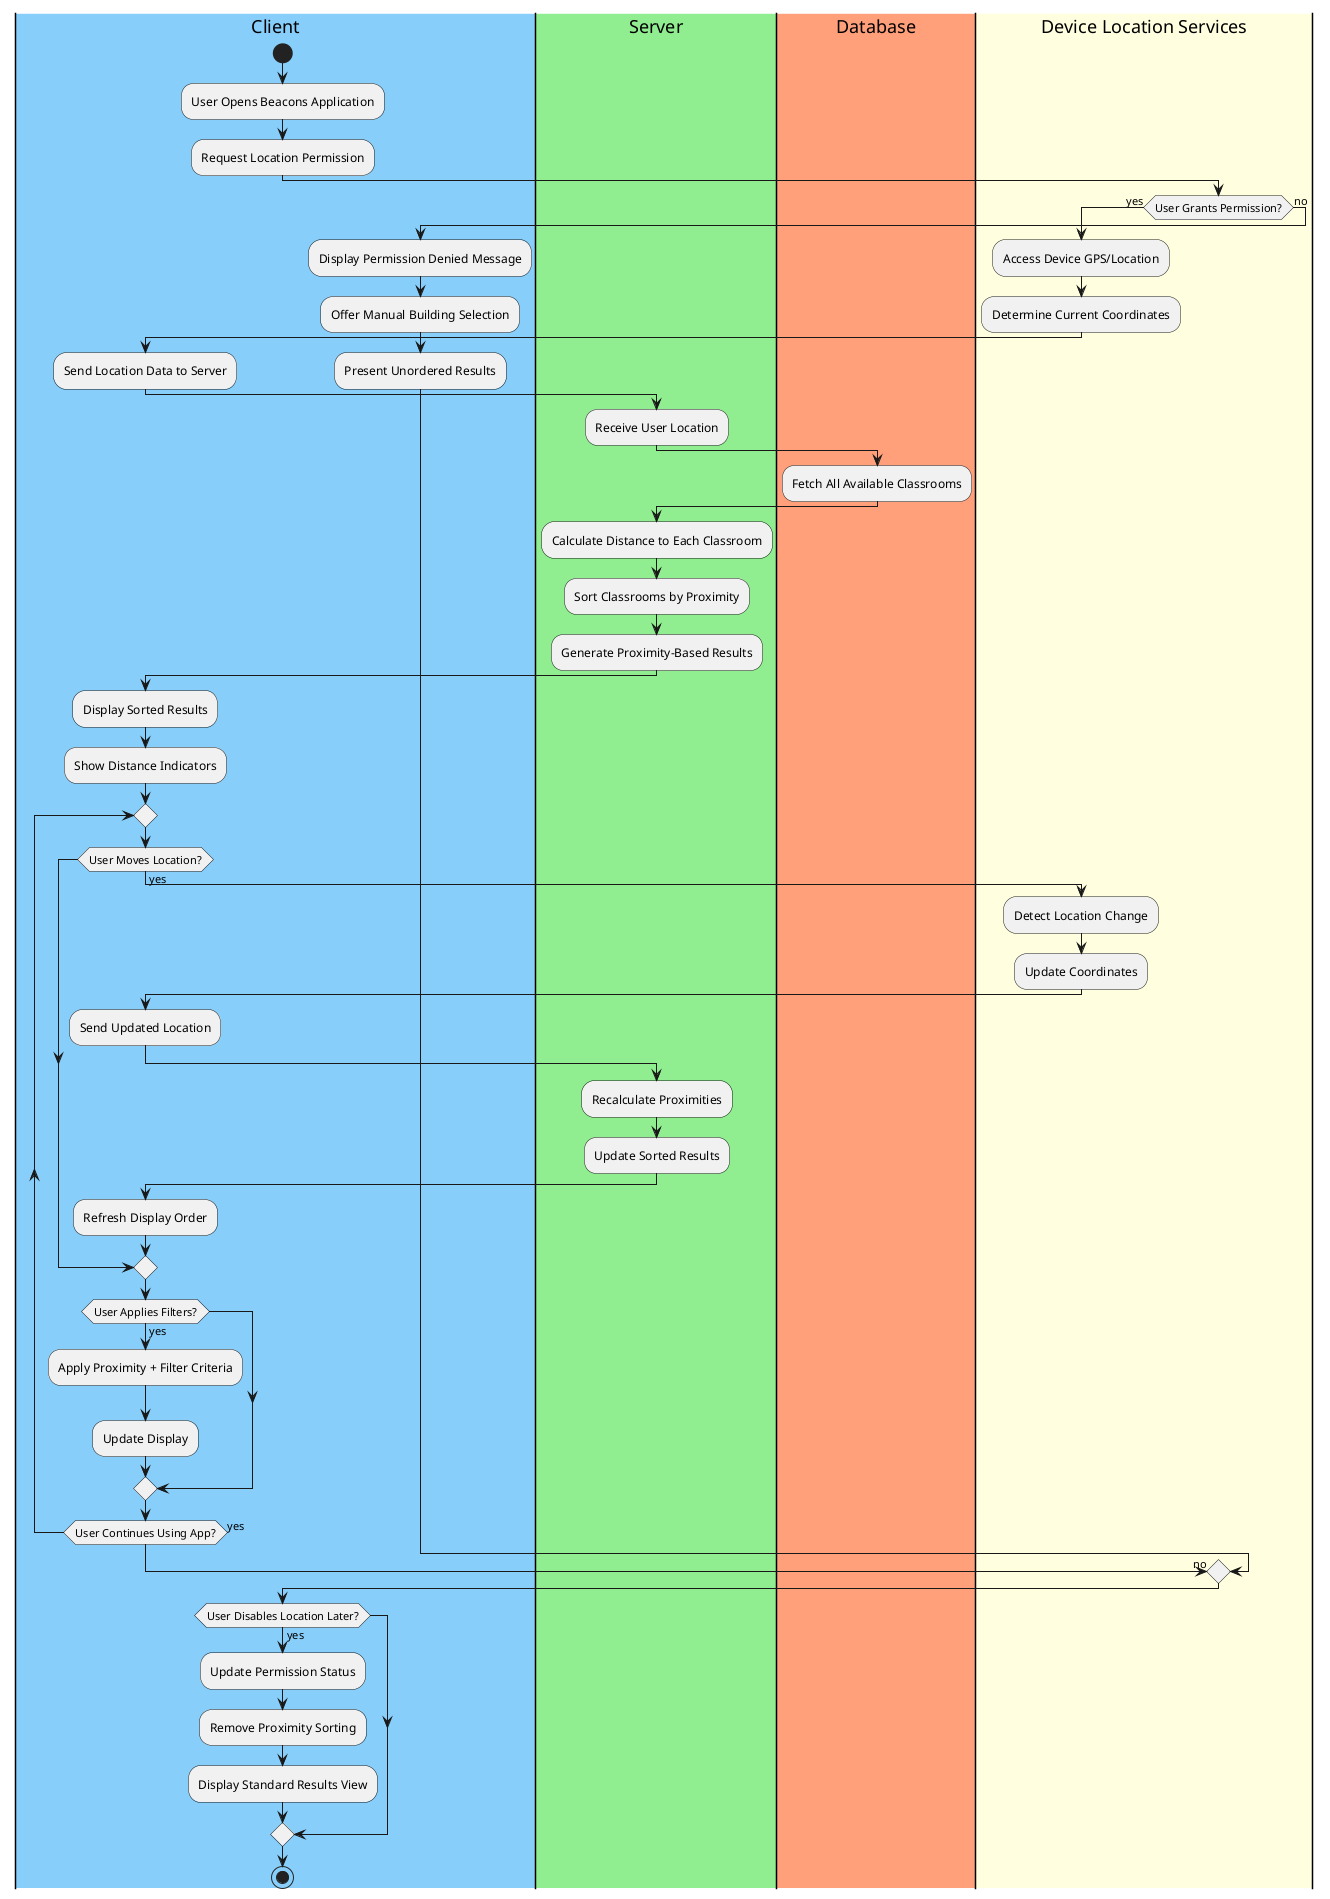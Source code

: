 @startuml Location Services Activity Diagram
|#LightSkyBlue|Client|
|#LightGreen|Server|
|#LightSalmon|Database|
|#LightYellow|Device Location Services|

|Client|
start
:User Opens Beacons Application;
:Request Location Permission;
|Device Location Services|
if (User Grants Permission?) then (yes)
  :Access Device GPS/Location;
  :Determine Current Coordinates;
  |Client|
  :Send Location Data to Server;
  |Server|
  :Receive User Location;
  |Database|
  :Fetch All Available Classrooms;
  |Server|
  :Calculate Distance to Each Classroom;
  :Sort Classrooms by Proximity;
  :Generate Proximity-Based Results;
  |Client|
  :Display Sorted Results;
  :Show Distance Indicators;
  
  |Client|
  repeat
    if (User Moves Location?) then (yes)
      |Device Location Services|
      :Detect Location Change;
      :Update Coordinates;
      |Client|
      :Send Updated Location;
      |Server|
      :Recalculate Proximities;
      :Update Sorted Results;
      |Client|
      :Refresh Display Order;
    endif
    
    if (User Applies Filters?) then (yes)
      |Client|
      :Apply Proximity + Filter Criteria;
      :Update Display;
    endif
    
  repeat while (User Continues Using App?) is (yes)
  ->no;
  
else (no)
  |Client|
  :Display Permission Denied Message;
  :Offer Manual Building Selection;
  :Present Unordered Results;
endif

|Client|
if (User Disables Location Later?) then (yes)
  :Update Permission Status;
  :Remove Proximity Sorting;
  :Display Standard Results View;
endif

stop
@enduml